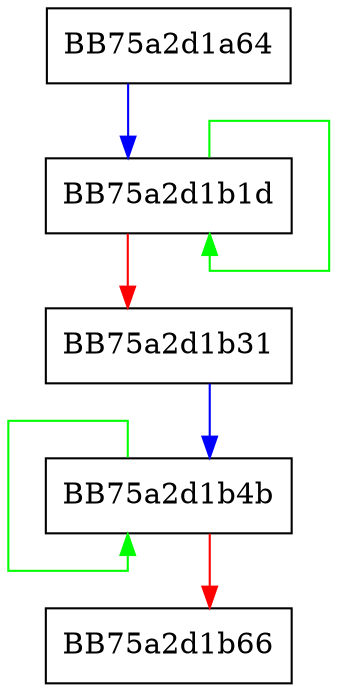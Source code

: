 digraph CAPTURED_OPTIONAL_HEADER {
  node [shape="box"];
  graph [splines=ortho];
  BB75a2d1a64 -> BB75a2d1b1d [color="blue"];
  BB75a2d1b1d -> BB75a2d1b1d [color="green"];
  BB75a2d1b1d -> BB75a2d1b31 [color="red"];
  BB75a2d1b31 -> BB75a2d1b4b [color="blue"];
  BB75a2d1b4b -> BB75a2d1b4b [color="green"];
  BB75a2d1b4b -> BB75a2d1b66 [color="red"];
}